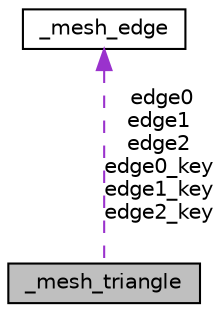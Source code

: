digraph "_mesh_triangle"
{
  edge [fontname="Helvetica",fontsize="10",labelfontname="Helvetica",labelfontsize="10"];
  node [fontname="Helvetica",fontsize="10",shape=record];
  Node1 [label="_mesh_triangle",height=0.2,width=0.4,color="black", fillcolor="grey75", style="filled", fontcolor="black"];
  Node2 -> Node1 [dir="back",color="darkorchid3",fontsize="10",style="dashed",label=" edge0\nedge1\nedge2\nedge0_key\nedge1_key\nedge2_key" ,fontname="Helvetica"];
  Node2 [label="_mesh_edge",height=0.2,width=0.4,color="black", fillcolor="white", style="filled",URL="$struct__mesh__edge.html"];
}
